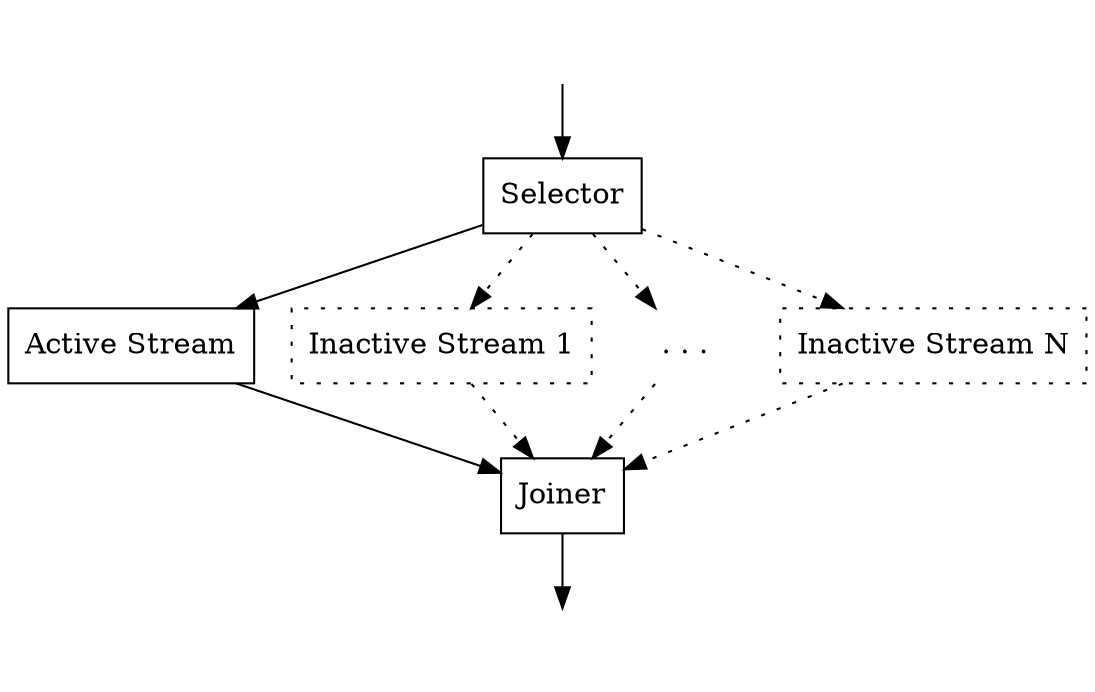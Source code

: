 digraph G {
node[shape=box];
A [label="",color=white];
C [label="",color=white];
A->Selector
Selector->"Active Stream"
"Inactive Stream 1" [style=dotted]
". . ." [color=white]
"Inactive Stream N" [style=dotted]
Selector->"Inactive Stream 1" [style=dotted]
Selector->". . ." [style=dotted]
Selector->"Inactive Stream N" [style=dotted]
"Active Stream"->Joiner
"Inactive Stream 1"->Joiner [style=dotted]
". . ."->Joiner [style=dotted]
"Inactive Stream N"->Joiner [style=dotted]
Joiner->C
}
